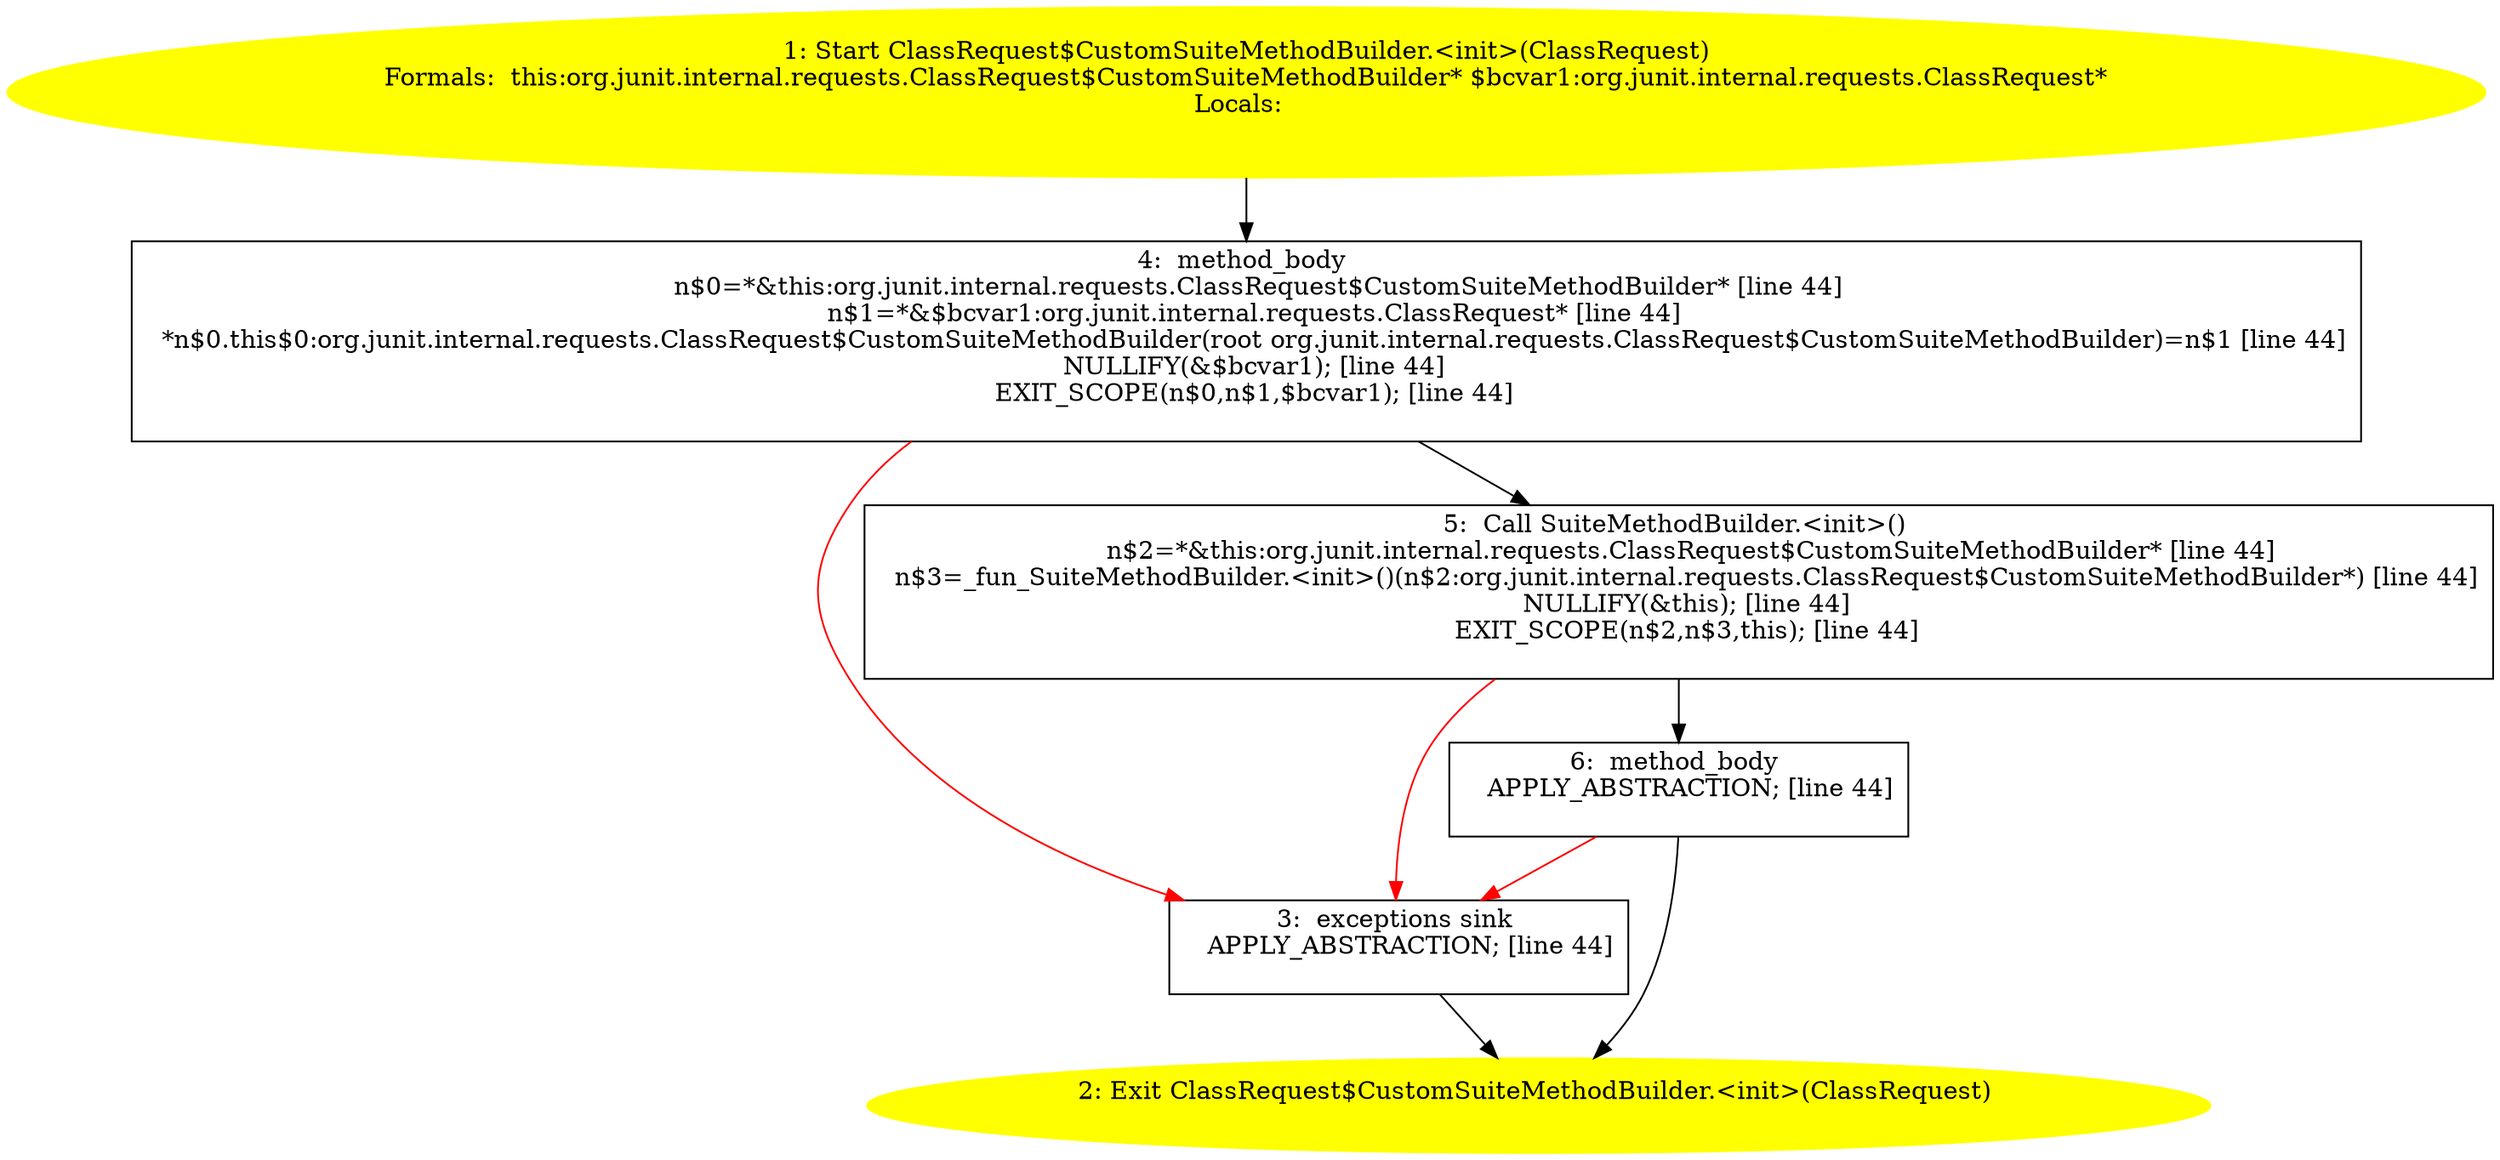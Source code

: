 /* @generated */
digraph cfg {
"org.junit.internal.requests.ClassRequest$CustomSuiteMethodBuilder.<init>(org.junit.internal.requests.0c3d934d3f38a5b0fbee5630c4d717b8_1" [label="1: Start ClassRequest$CustomSuiteMethodBuilder.<init>(ClassRequest)\nFormals:  this:org.junit.internal.requests.ClassRequest$CustomSuiteMethodBuilder* $bcvar1:org.junit.internal.requests.ClassRequest*\nLocals:  \n  " color=yellow style=filled]
	

	 "org.junit.internal.requests.ClassRequest$CustomSuiteMethodBuilder.<init>(org.junit.internal.requests.0c3d934d3f38a5b0fbee5630c4d717b8_1" -> "org.junit.internal.requests.ClassRequest$CustomSuiteMethodBuilder.<init>(org.junit.internal.requests.0c3d934d3f38a5b0fbee5630c4d717b8_4" ;
"org.junit.internal.requests.ClassRequest$CustomSuiteMethodBuilder.<init>(org.junit.internal.requests.0c3d934d3f38a5b0fbee5630c4d717b8_2" [label="2: Exit ClassRequest$CustomSuiteMethodBuilder.<init>(ClassRequest) \n  " color=yellow style=filled]
	

"org.junit.internal.requests.ClassRequest$CustomSuiteMethodBuilder.<init>(org.junit.internal.requests.0c3d934d3f38a5b0fbee5630c4d717b8_3" [label="3:  exceptions sink \n   APPLY_ABSTRACTION; [line 44]\n " shape="box"]
	

	 "org.junit.internal.requests.ClassRequest$CustomSuiteMethodBuilder.<init>(org.junit.internal.requests.0c3d934d3f38a5b0fbee5630c4d717b8_3" -> "org.junit.internal.requests.ClassRequest$CustomSuiteMethodBuilder.<init>(org.junit.internal.requests.0c3d934d3f38a5b0fbee5630c4d717b8_2" ;
"org.junit.internal.requests.ClassRequest$CustomSuiteMethodBuilder.<init>(org.junit.internal.requests.0c3d934d3f38a5b0fbee5630c4d717b8_4" [label="4:  method_body \n   n$0=*&this:org.junit.internal.requests.ClassRequest$CustomSuiteMethodBuilder* [line 44]\n  n$1=*&$bcvar1:org.junit.internal.requests.ClassRequest* [line 44]\n  *n$0.this$0:org.junit.internal.requests.ClassRequest$CustomSuiteMethodBuilder(root org.junit.internal.requests.ClassRequest$CustomSuiteMethodBuilder)=n$1 [line 44]\n  NULLIFY(&$bcvar1); [line 44]\n  EXIT_SCOPE(n$0,n$1,$bcvar1); [line 44]\n " shape="box"]
	

	 "org.junit.internal.requests.ClassRequest$CustomSuiteMethodBuilder.<init>(org.junit.internal.requests.0c3d934d3f38a5b0fbee5630c4d717b8_4" -> "org.junit.internal.requests.ClassRequest$CustomSuiteMethodBuilder.<init>(org.junit.internal.requests.0c3d934d3f38a5b0fbee5630c4d717b8_5" ;
	 "org.junit.internal.requests.ClassRequest$CustomSuiteMethodBuilder.<init>(org.junit.internal.requests.0c3d934d3f38a5b0fbee5630c4d717b8_4" -> "org.junit.internal.requests.ClassRequest$CustomSuiteMethodBuilder.<init>(org.junit.internal.requests.0c3d934d3f38a5b0fbee5630c4d717b8_3" [color="red" ];
"org.junit.internal.requests.ClassRequest$CustomSuiteMethodBuilder.<init>(org.junit.internal.requests.0c3d934d3f38a5b0fbee5630c4d717b8_5" [label="5:  Call SuiteMethodBuilder.<init>() \n   n$2=*&this:org.junit.internal.requests.ClassRequest$CustomSuiteMethodBuilder* [line 44]\n  n$3=_fun_SuiteMethodBuilder.<init>()(n$2:org.junit.internal.requests.ClassRequest$CustomSuiteMethodBuilder*) [line 44]\n  NULLIFY(&this); [line 44]\n  EXIT_SCOPE(n$2,n$3,this); [line 44]\n " shape="box"]
	

	 "org.junit.internal.requests.ClassRequest$CustomSuiteMethodBuilder.<init>(org.junit.internal.requests.0c3d934d3f38a5b0fbee5630c4d717b8_5" -> "org.junit.internal.requests.ClassRequest$CustomSuiteMethodBuilder.<init>(org.junit.internal.requests.0c3d934d3f38a5b0fbee5630c4d717b8_6" ;
	 "org.junit.internal.requests.ClassRequest$CustomSuiteMethodBuilder.<init>(org.junit.internal.requests.0c3d934d3f38a5b0fbee5630c4d717b8_5" -> "org.junit.internal.requests.ClassRequest$CustomSuiteMethodBuilder.<init>(org.junit.internal.requests.0c3d934d3f38a5b0fbee5630c4d717b8_3" [color="red" ];
"org.junit.internal.requests.ClassRequest$CustomSuiteMethodBuilder.<init>(org.junit.internal.requests.0c3d934d3f38a5b0fbee5630c4d717b8_6" [label="6:  method_body \n   APPLY_ABSTRACTION; [line 44]\n " shape="box"]
	

	 "org.junit.internal.requests.ClassRequest$CustomSuiteMethodBuilder.<init>(org.junit.internal.requests.0c3d934d3f38a5b0fbee5630c4d717b8_6" -> "org.junit.internal.requests.ClassRequest$CustomSuiteMethodBuilder.<init>(org.junit.internal.requests.0c3d934d3f38a5b0fbee5630c4d717b8_2" ;
	 "org.junit.internal.requests.ClassRequest$CustomSuiteMethodBuilder.<init>(org.junit.internal.requests.0c3d934d3f38a5b0fbee5630c4d717b8_6" -> "org.junit.internal.requests.ClassRequest$CustomSuiteMethodBuilder.<init>(org.junit.internal.requests.0c3d934d3f38a5b0fbee5630c4d717b8_3" [color="red" ];
}
